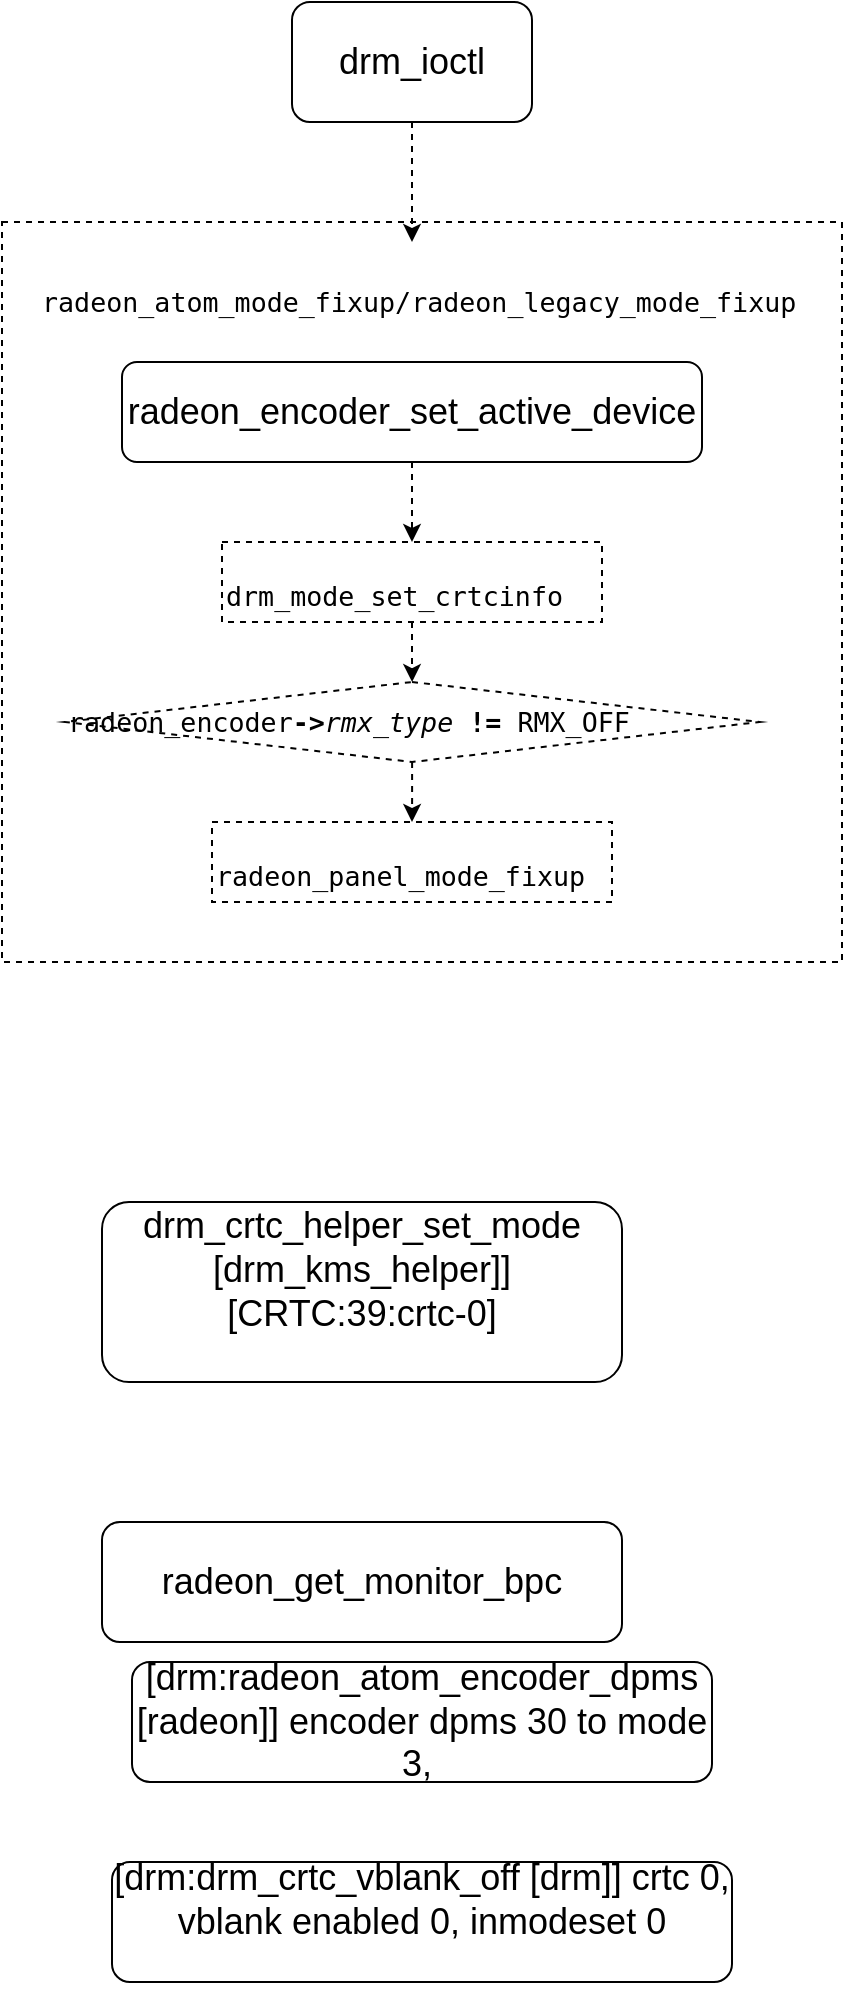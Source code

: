 <mxfile version="15.6.6" type="github">
  <diagram id="AM0HCoSupyYwshGD3Rph" name="Page-1">
    <mxGraphModel dx="1382" dy="761" grid="1" gridSize="10" guides="1" tooltips="1" connect="1" arrows="1" fold="1" page="1" pageScale="1" pageWidth="827" pageHeight="1169" math="0" shadow="0">
      <root>
        <mxCell id="0" />
        <mxCell id="1" parent="0" />
        <mxCell id="6ycGAx9qy3iNxIzKx5UR-28" value="" style="rounded=0;whiteSpace=wrap;html=1;dashed=1;fontSize=18;fontColor=default;strokeColor=default;fillColor=#FFFFFF;align=left;" vertex="1" parent="1">
          <mxGeometry x="20" y="140" width="420" height="370" as="geometry" />
        </mxCell>
        <mxCell id="6ycGAx9qy3iNxIzKx5UR-21" value="" style="edgeStyle=orthogonalEdgeStyle;rounded=0;orthogonalLoop=1;jettySize=auto;html=1;dashed=1;labelBackgroundColor=default;fontSize=18;fontColor=default;strokeColor=default;" edge="1" parent="1" source="6ycGAx9qy3iNxIzKx5UR-2" target="6ycGAx9qy3iNxIzKx5UR-15">
          <mxGeometry relative="1" as="geometry" />
        </mxCell>
        <mxCell id="6ycGAx9qy3iNxIzKx5UR-2" value="&lt;span style=&quot;text-align: left&quot;&gt;&lt;font style=&quot;font-size: 18px&quot;&gt;drm_ioctl&lt;/font&gt;&lt;/span&gt;" style="rounded=1;whiteSpace=wrap;html=1;fontColor=default;fillColor=default;strokeColor=default;" vertex="1" parent="1">
          <mxGeometry x="165" y="30" width="120" height="60" as="geometry" />
        </mxCell>
        <mxCell id="6ycGAx9qy3iNxIzKx5UR-5" value="&lt;div&gt;drm_crtc_helper_set_mode [drm_kms_helper]] [CRTC:39:crtc-0]&lt;/div&gt;&lt;div&gt;&lt;br&gt;&lt;/div&gt;" style="rounded=1;whiteSpace=wrap;html=1;fontSize=18;fontColor=default;strokeColor=default;fillColor=default;" vertex="1" parent="1">
          <mxGeometry x="70" y="630" width="260" height="90" as="geometry" />
        </mxCell>
        <mxCell id="6ycGAx9qy3iNxIzKx5UR-26" style="edgeStyle=orthogonalEdgeStyle;rounded=0;orthogonalLoop=1;jettySize=auto;html=1;dashed=1;labelBackgroundColor=default;fontSize=18;fontColor=default;strokeColor=default;" edge="1" parent="1" source="6ycGAx9qy3iNxIzKx5UR-3" target="6ycGAx9qy3iNxIzKx5UR-16">
          <mxGeometry relative="1" as="geometry" />
        </mxCell>
        <mxCell id="6ycGAx9qy3iNxIzKx5UR-3" value="radeon_encoder_set_active_device" style="rounded=1;whiteSpace=wrap;html=1;fontSize=18;fontColor=default;strokeColor=default;fillColor=default;" vertex="1" parent="1">
          <mxGeometry x="80" y="210" width="290" height="50" as="geometry" />
        </mxCell>
        <mxCell id="6ycGAx9qy3iNxIzKx5UR-6" value="radeon_get_monitor_bpc" style="rounded=1;whiteSpace=wrap;html=1;fontSize=18;fontColor=default;strokeColor=default;fillColor=default;" vertex="1" parent="1">
          <mxGeometry x="70" y="790" width="260" height="60" as="geometry" />
        </mxCell>
        <mxCell id="6ycGAx9qy3iNxIzKx5UR-7" value="[drm:radeon_atom_encoder_dpms [radeon]] encoder dpms 30 to mode 3,&amp;nbsp;" style="rounded=1;whiteSpace=wrap;html=1;fontSize=18;fontColor=default;strokeColor=default;fillColor=default;" vertex="1" parent="1">
          <mxGeometry x="85" y="860" width="290" height="60" as="geometry" />
        </mxCell>
        <mxCell id="6ycGAx9qy3iNxIzKx5UR-8" value="&lt;div&gt;[drm:drm_crtc_vblank_off [drm]] crtc 0, vblank enabled 0, inmodeset 0&lt;/div&gt;&lt;div&gt;&lt;br&gt;&lt;/div&gt;" style="rounded=1;whiteSpace=wrap;html=1;fontSize=18;fontColor=default;strokeColor=default;fillColor=default;" vertex="1" parent="1">
          <mxGeometry x="75" y="960" width="310" height="60" as="geometry" />
        </mxCell>
        <mxCell id="6ycGAx9qy3iNxIzKx5UR-15" value="&lt;p style=&quot;font-family: monospace , &amp;quot;courier&amp;quot; ; font-size: 10pt&quot;&gt;radeon_atom_mode_fixup/&lt;span style=&quot;font-size: 10pt ; text-align: center&quot;&gt;radeon_legacy_mode_fixup&lt;/span&gt;&lt;/p&gt;" style="whiteSpace=wrap;html=1;fontSize=18;fontColor=default;strokeColor=default;fillColor=none;gradientColor=none;align=left;opacity=0;" vertex="1" parent="1">
          <mxGeometry x="37.5" y="150" width="375" height="60" as="geometry" />
        </mxCell>
        <mxCell id="6ycGAx9qy3iNxIzKx5UR-19" value="" style="edgeStyle=orthogonalEdgeStyle;rounded=0;orthogonalLoop=1;jettySize=auto;html=1;labelBackgroundColor=default;fontSize=18;fontColor=default;strokeColor=default;dashed=1;" edge="1" parent="1" source="6ycGAx9qy3iNxIzKx5UR-16" target="6ycGAx9qy3iNxIzKx5UR-18">
          <mxGeometry relative="1" as="geometry" />
        </mxCell>
        <mxCell id="6ycGAx9qy3iNxIzKx5UR-16" value="&lt;p style=&quot;font-family: monospace, courier; font-size: 10pt;&quot;&gt;&lt;span style=&quot;&quot;&gt;drm_mode_set_crtcinfo&lt;/span&gt;&lt;/p&gt;" style="text;whiteSpace=wrap;html=1;fontSize=18;fontColor=default;fillColor=#FFFFFF;strokeColor=default;dashed=1;" vertex="1" parent="1">
          <mxGeometry x="130" y="300" width="190" height="40" as="geometry" />
        </mxCell>
        <mxCell id="6ycGAx9qy3iNxIzKx5UR-17" value="&lt;p style=&quot;font-family: monospace, courier; font-size: 10pt;&quot;&gt;&lt;span style=&quot;&quot;&gt;radeon_panel_mode_fixup&lt;/span&gt;&lt;/p&gt;" style="text;whiteSpace=wrap;html=1;fontSize=18;fontColor=default;strokeColor=default;dashed=1;" vertex="1" parent="1">
          <mxGeometry x="125" y="440" width="200" height="40" as="geometry" />
        </mxCell>
        <mxCell id="6ycGAx9qy3iNxIzKx5UR-20" value="" style="edgeStyle=orthogonalEdgeStyle;rounded=0;orthogonalLoop=1;jettySize=auto;html=1;dashed=1;labelBackgroundColor=default;fontSize=18;fontColor=default;strokeColor=default;" edge="1" parent="1" source="6ycGAx9qy3iNxIzKx5UR-18" target="6ycGAx9qy3iNxIzKx5UR-17">
          <mxGeometry relative="1" as="geometry" />
        </mxCell>
        <mxCell id="6ycGAx9qy3iNxIzKx5UR-18" value="&lt;p style=&quot;font-family: monospace , &amp;quot;courier&amp;quot; ; font-size: 10pt&quot;&gt;&lt;span style=&quot;&quot;&gt;radeon_encoder&lt;/span&gt;&lt;span style=&quot;font-weight: bold&quot;&gt;-&amp;gt;&lt;/span&gt;&lt;span style=&quot;font-style: italic;&quot;&gt;rmx_type&lt;/span&gt; &lt;span style=&quot;font-weight: bold&quot;&gt;!=&lt;/span&gt; &lt;span style=&quot;&quot;&gt;RMX_OFF&lt;/span&gt;&lt;/p&gt;" style="rhombus;whiteSpace=wrap;html=1;fontSize=18;fontColor=default;strokeColor=default;fillColor=default;gradientColor=none;align=left;dashed=1;" vertex="1" parent="1">
          <mxGeometry x="51.25" y="370" width="347.5" height="40" as="geometry" />
        </mxCell>
      </root>
    </mxGraphModel>
  </diagram>
</mxfile>
